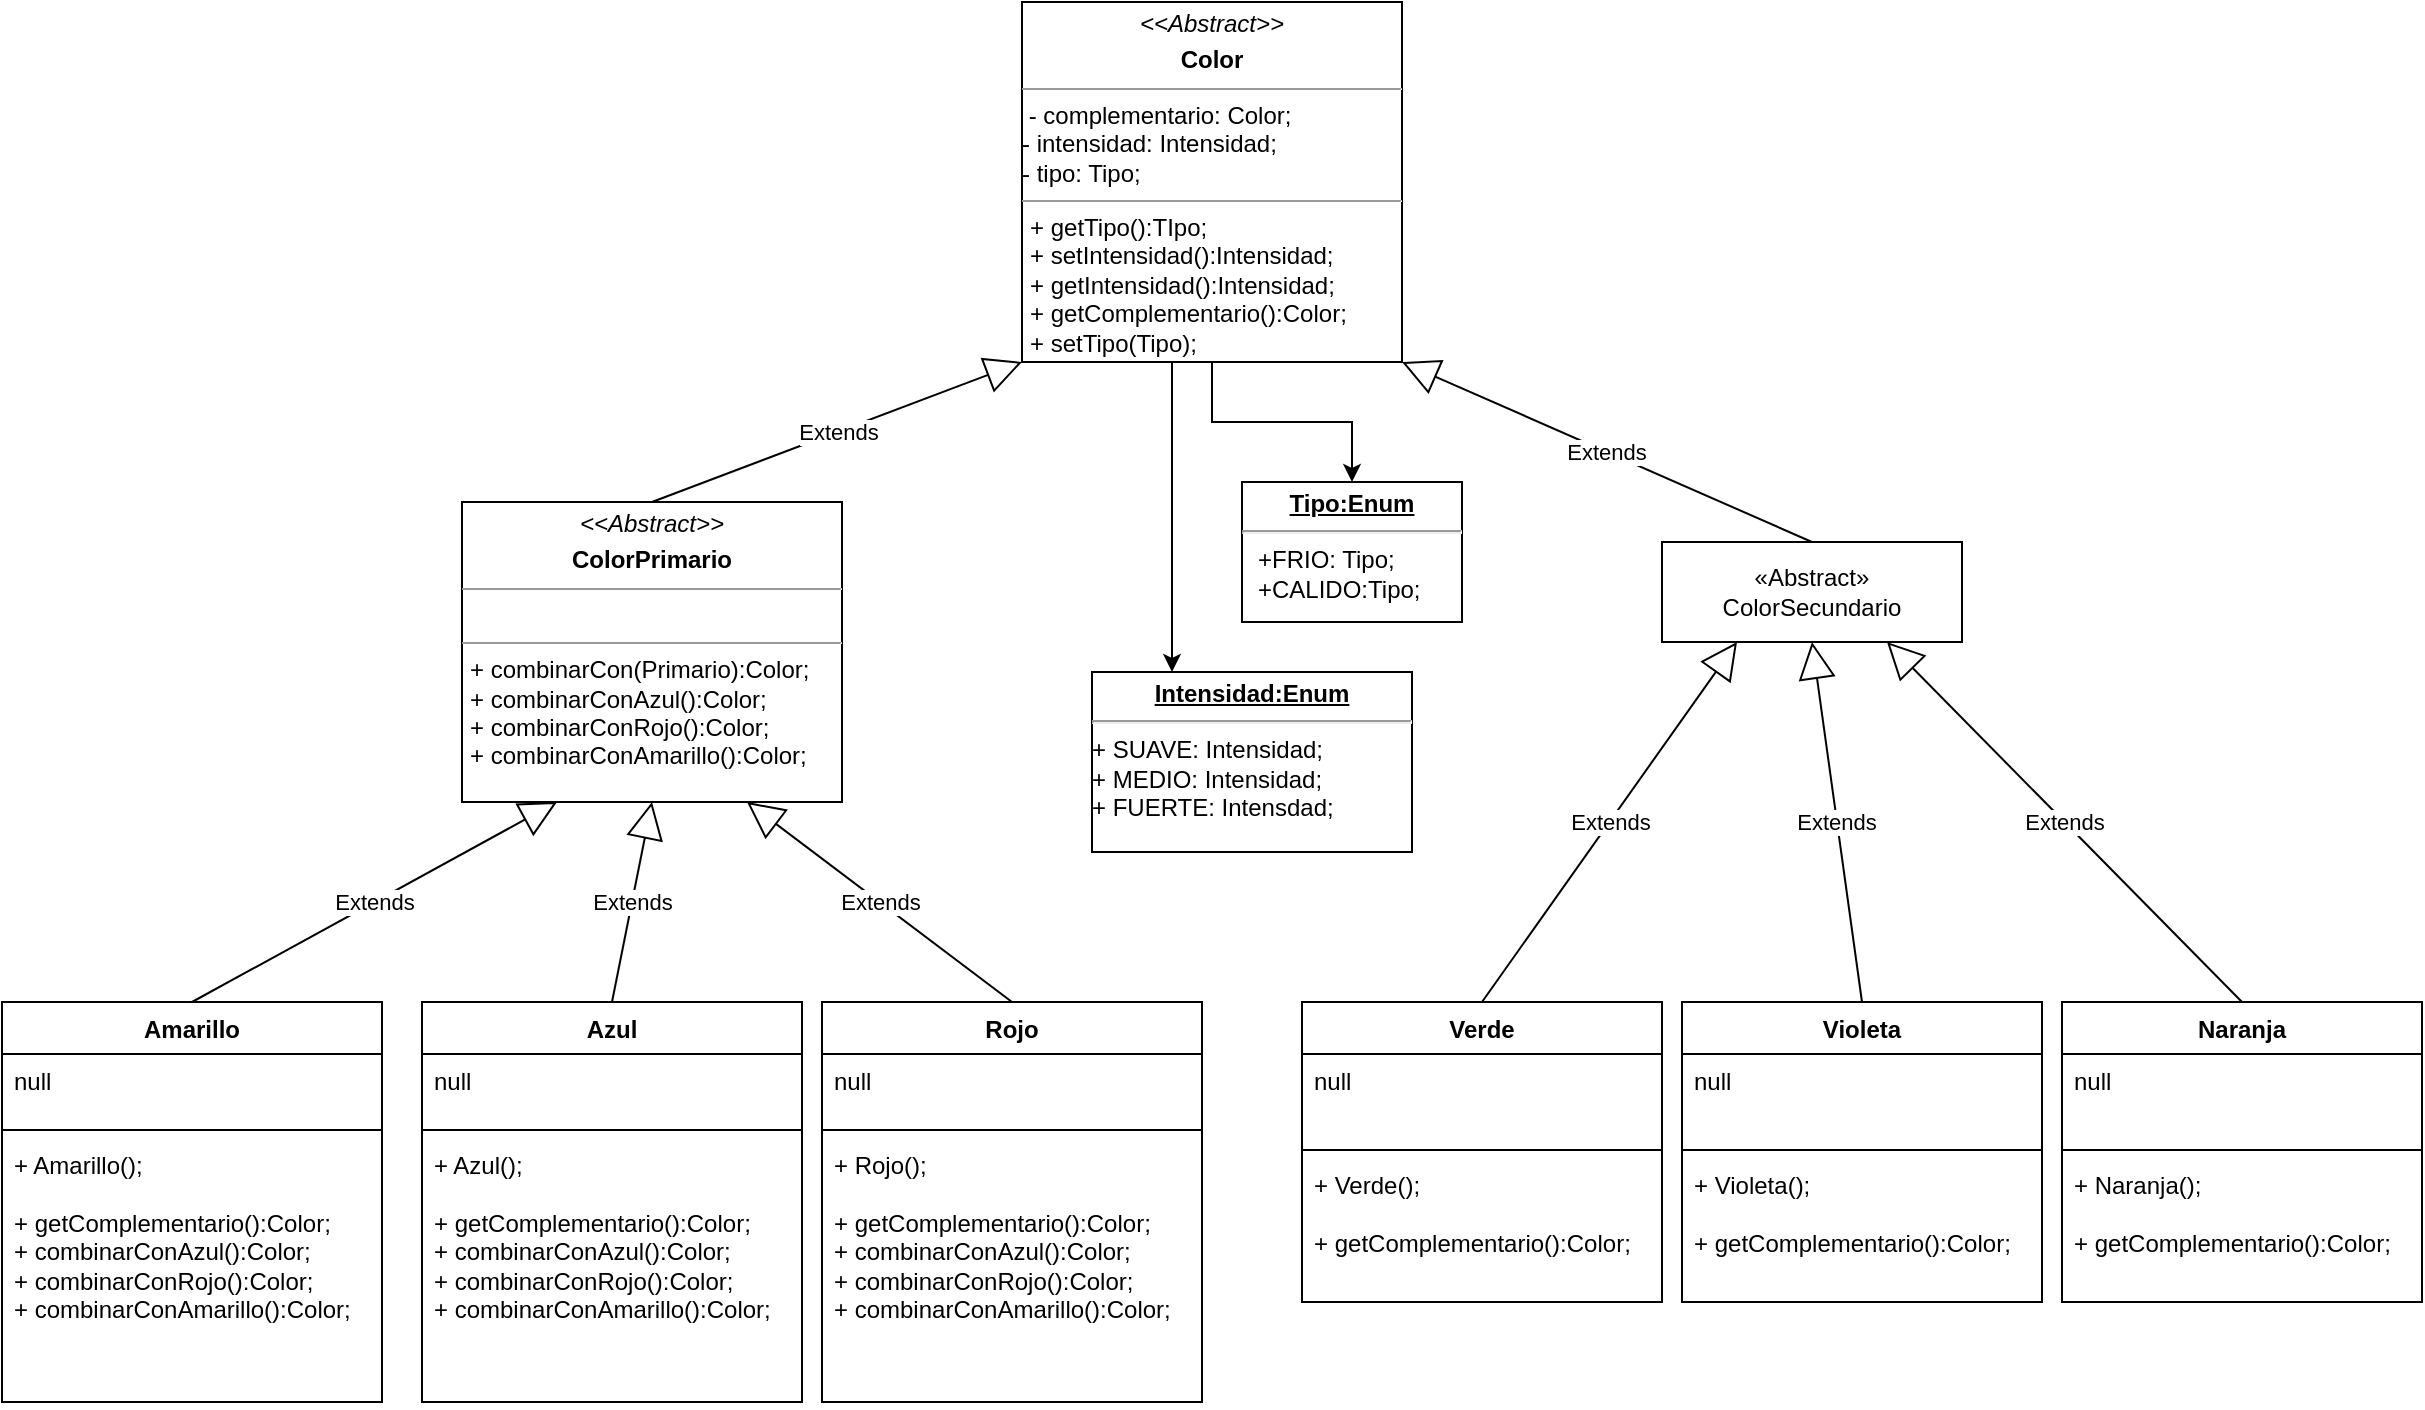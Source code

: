 <mxfile version="23.1.6" type="github">
  <diagram name="Page-1" id="pyghuf_CWXDMgK_pi5fP">
    <mxGraphModel dx="1352" dy="702" grid="1" gridSize="10" guides="1" tooltips="1" connect="1" arrows="1" fold="1" page="1" pageScale="1" pageWidth="1100" pageHeight="850" math="0" shadow="0">
      <root>
        <mxCell id="0" />
        <mxCell id="1" parent="0" />
        <mxCell id="8REWzd8MuH-BiJDe0KrL-76" value="" style="edgeStyle=orthogonalEdgeStyle;rounded=0;orthogonalLoop=1;jettySize=auto;html=1;" edge="1" parent="1" source="8REWzd8MuH-BiJDe0KrL-38" target="8REWzd8MuH-BiJDe0KrL-66">
          <mxGeometry relative="1" as="geometry" />
        </mxCell>
        <mxCell id="8REWzd8MuH-BiJDe0KrL-77" style="edgeStyle=orthogonalEdgeStyle;rounded=0;orthogonalLoop=1;jettySize=auto;html=1;entryX=0.25;entryY=0;entryDx=0;entryDy=0;" edge="1" parent="1" source="8REWzd8MuH-BiJDe0KrL-38" target="8REWzd8MuH-BiJDe0KrL-67">
          <mxGeometry relative="1" as="geometry">
            <Array as="points">
              <mxPoint x="1065" y="300" />
              <mxPoint x="1065" y="300" />
            </Array>
          </mxGeometry>
        </mxCell>
        <mxCell id="8REWzd8MuH-BiJDe0KrL-38" value="&lt;p style=&quot;margin:0px;margin-top:4px;text-align:center;&quot;&gt;&lt;i&gt;&amp;lt;&amp;lt;Abstract&amp;gt;&amp;gt;&lt;/i&gt;&lt;/p&gt;&lt;p style=&quot;margin:0px;margin-top:4px;text-align:center;&quot;&gt;&lt;b&gt;Color&lt;/b&gt;&lt;br&gt;&lt;/p&gt;&lt;hr size=&quot;1&quot;&gt;&amp;nbsp;- complementario: Color;&lt;br&gt;- intensidad: Intensidad;&lt;br&gt;- tipo: Tipo;&lt;br&gt;&lt;hr size=&quot;1&quot;&gt;&lt;p style=&quot;margin:0px;margin-left:4px;&quot;&gt;+ getTipo():TIpo;&lt;br&gt;+ setIntensidad():Intensidad;&lt;br&gt;+ getIntensidad():Intensidad;&lt;br&gt;+ getComplementario():Color;&lt;/p&gt;&lt;p style=&quot;margin:0px;margin-left:4px;&quot;&gt;+ setTipo(Tipo);&lt;br&gt;&lt;/p&gt;" style="verticalAlign=top;align=left;overflow=fill;html=1;whiteSpace=wrap;" vertex="1" parent="1">
          <mxGeometry x="990" y="60" width="190" height="180" as="geometry" />
        </mxCell>
        <mxCell id="8REWzd8MuH-BiJDe0KrL-39" value="«Abstract»&lt;br&gt;ColorSecundario" style="html=1;dropTarget=0;whiteSpace=wrap;" vertex="1" parent="1">
          <mxGeometry x="1310" y="330" width="150" height="50" as="geometry" />
        </mxCell>
        <mxCell id="8REWzd8MuH-BiJDe0KrL-41" value="&lt;p style=&quot;margin:0px;margin-top:4px;text-align:center;&quot;&gt;&lt;i&gt;&amp;lt;&amp;lt;Abstract&amp;gt;&amp;gt;&lt;/i&gt;&lt;b&gt;&lt;br&gt;&lt;/b&gt;&lt;/p&gt;&lt;p style=&quot;margin:0px;margin-top:4px;text-align:center;&quot;&gt;&lt;b&gt;ColorPrimario&lt;/b&gt;&lt;br&gt;&lt;/p&gt;&lt;hr size=&quot;1&quot;&gt;&lt;br&gt;&lt;hr size=&quot;1&quot;&gt;&lt;p style=&quot;margin:0px;margin-left:4px;&quot;&gt;+ combinarCon(Primario):Color;&lt;br&gt;+ combinarConAzul():Color;&lt;br&gt;+ combinarConRojo():Color;&lt;br&gt;+ combinarConAmarillo():Color;&lt;/p&gt;" style="verticalAlign=top;align=left;overflow=fill;html=1;whiteSpace=wrap;" vertex="1" parent="1">
          <mxGeometry x="710" y="310" width="190" height="150" as="geometry" />
        </mxCell>
        <mxCell id="8REWzd8MuH-BiJDe0KrL-42" value="Amarillo" style="swimlane;fontStyle=1;align=center;verticalAlign=top;childLayout=stackLayout;horizontal=1;startSize=26;horizontalStack=0;resizeParent=1;resizeParentMax=0;resizeLast=0;collapsible=1;marginBottom=0;whiteSpace=wrap;html=1;" vertex="1" parent="1">
          <mxGeometry x="480" y="560" width="190" height="200" as="geometry" />
        </mxCell>
        <mxCell id="8REWzd8MuH-BiJDe0KrL-43" value="null" style="text;strokeColor=none;fillColor=none;align=left;verticalAlign=top;spacingLeft=4;spacingRight=4;overflow=hidden;rotatable=0;points=[[0,0.5],[1,0.5]];portConstraint=eastwest;whiteSpace=wrap;html=1;" vertex="1" parent="8REWzd8MuH-BiJDe0KrL-42">
          <mxGeometry y="26" width="190" height="34" as="geometry" />
        </mxCell>
        <mxCell id="8REWzd8MuH-BiJDe0KrL-44" value="" style="line;strokeWidth=1;fillColor=none;align=left;verticalAlign=middle;spacingTop=-1;spacingLeft=3;spacingRight=3;rotatable=0;labelPosition=right;points=[];portConstraint=eastwest;strokeColor=inherit;" vertex="1" parent="8REWzd8MuH-BiJDe0KrL-42">
          <mxGeometry y="60" width="190" height="8" as="geometry" />
        </mxCell>
        <mxCell id="8REWzd8MuH-BiJDe0KrL-45" value="+ Amarillo();&lt;br&gt;&lt;br&gt;+ getComplementario():Color;&lt;br&gt;+ combinarConAzul():Color;&lt;br&gt;+ combinarConRojo():Color;&lt;br&gt;+ combinarConAmarillo():Color;" style="text;strokeColor=none;fillColor=none;align=left;verticalAlign=top;spacingLeft=4;spacingRight=4;overflow=hidden;rotatable=0;points=[[0,0.5],[1,0.5]];portConstraint=eastwest;whiteSpace=wrap;html=1;" vertex="1" parent="8REWzd8MuH-BiJDe0KrL-42">
          <mxGeometry y="68" width="190" height="132" as="geometry" />
        </mxCell>
        <mxCell id="8REWzd8MuH-BiJDe0KrL-46" value="Azul" style="swimlane;fontStyle=1;align=center;verticalAlign=top;childLayout=stackLayout;horizontal=1;startSize=26;horizontalStack=0;resizeParent=1;resizeParentMax=0;resizeLast=0;collapsible=1;marginBottom=0;whiteSpace=wrap;html=1;" vertex="1" parent="1">
          <mxGeometry x="690" y="560" width="190" height="200" as="geometry" />
        </mxCell>
        <mxCell id="8REWzd8MuH-BiJDe0KrL-47" value="null" style="text;strokeColor=none;fillColor=none;align=left;verticalAlign=top;spacingLeft=4;spacingRight=4;overflow=hidden;rotatable=0;points=[[0,0.5],[1,0.5]];portConstraint=eastwest;whiteSpace=wrap;html=1;" vertex="1" parent="8REWzd8MuH-BiJDe0KrL-46">
          <mxGeometry y="26" width="190" height="34" as="geometry" />
        </mxCell>
        <mxCell id="8REWzd8MuH-BiJDe0KrL-48" value="" style="line;strokeWidth=1;fillColor=none;align=left;verticalAlign=middle;spacingTop=-1;spacingLeft=3;spacingRight=3;rotatable=0;labelPosition=right;points=[];portConstraint=eastwest;strokeColor=inherit;" vertex="1" parent="8REWzd8MuH-BiJDe0KrL-46">
          <mxGeometry y="60" width="190" height="8" as="geometry" />
        </mxCell>
        <mxCell id="8REWzd8MuH-BiJDe0KrL-49" value="+ Azul();&lt;br&gt;&lt;br&gt;+ getComplementario():Color;&lt;br&gt;+ combinarConAzul():Color;&lt;br&gt;+ combinarConRojo():Color;&lt;br&gt;+ combinarConAmarillo():Color;" style="text;strokeColor=none;fillColor=none;align=left;verticalAlign=top;spacingLeft=4;spacingRight=4;overflow=hidden;rotatable=0;points=[[0,0.5],[1,0.5]];portConstraint=eastwest;whiteSpace=wrap;html=1;" vertex="1" parent="8REWzd8MuH-BiJDe0KrL-46">
          <mxGeometry y="68" width="190" height="132" as="geometry" />
        </mxCell>
        <mxCell id="8REWzd8MuH-BiJDe0KrL-50" value="Rojo" style="swimlane;fontStyle=1;align=center;verticalAlign=top;childLayout=stackLayout;horizontal=1;startSize=26;horizontalStack=0;resizeParent=1;resizeParentMax=0;resizeLast=0;collapsible=1;marginBottom=0;whiteSpace=wrap;html=1;" vertex="1" parent="1">
          <mxGeometry x="890" y="560" width="190" height="200" as="geometry" />
        </mxCell>
        <mxCell id="8REWzd8MuH-BiJDe0KrL-51" value="null" style="text;strokeColor=none;fillColor=none;align=left;verticalAlign=top;spacingLeft=4;spacingRight=4;overflow=hidden;rotatable=0;points=[[0,0.5],[1,0.5]];portConstraint=eastwest;whiteSpace=wrap;html=1;" vertex="1" parent="8REWzd8MuH-BiJDe0KrL-50">
          <mxGeometry y="26" width="190" height="34" as="geometry" />
        </mxCell>
        <mxCell id="8REWzd8MuH-BiJDe0KrL-52" value="" style="line;strokeWidth=1;fillColor=none;align=left;verticalAlign=middle;spacingTop=-1;spacingLeft=3;spacingRight=3;rotatable=0;labelPosition=right;points=[];portConstraint=eastwest;strokeColor=inherit;" vertex="1" parent="8REWzd8MuH-BiJDe0KrL-50">
          <mxGeometry y="60" width="190" height="8" as="geometry" />
        </mxCell>
        <mxCell id="8REWzd8MuH-BiJDe0KrL-53" value="+ Rojo();&lt;br&gt;&lt;br&gt;+ getComplementario():Color;&lt;br&gt;+ combinarConAzul():Color;&lt;br&gt;+ combinarConRojo():Color;&lt;br&gt;+ combinarConAmarillo():Color;" style="text;strokeColor=none;fillColor=none;align=left;verticalAlign=top;spacingLeft=4;spacingRight=4;overflow=hidden;rotatable=0;points=[[0,0.5],[1,0.5]];portConstraint=eastwest;whiteSpace=wrap;html=1;" vertex="1" parent="8REWzd8MuH-BiJDe0KrL-50">
          <mxGeometry y="68" width="190" height="132" as="geometry" />
        </mxCell>
        <mxCell id="8REWzd8MuH-BiJDe0KrL-54" value="Verde" style="swimlane;fontStyle=1;align=center;verticalAlign=top;childLayout=stackLayout;horizontal=1;startSize=26;horizontalStack=0;resizeParent=1;resizeParentMax=0;resizeLast=0;collapsible=1;marginBottom=0;whiteSpace=wrap;html=1;" vertex="1" parent="1">
          <mxGeometry x="1130" y="560" width="180" height="150" as="geometry" />
        </mxCell>
        <mxCell id="8REWzd8MuH-BiJDe0KrL-55" value="null" style="text;strokeColor=none;fillColor=none;align=left;verticalAlign=top;spacingLeft=4;spacingRight=4;overflow=hidden;rotatable=0;points=[[0,0.5],[1,0.5]];portConstraint=eastwest;whiteSpace=wrap;html=1;" vertex="1" parent="8REWzd8MuH-BiJDe0KrL-54">
          <mxGeometry y="26" width="180" height="44" as="geometry" />
        </mxCell>
        <mxCell id="8REWzd8MuH-BiJDe0KrL-56" value="" style="line;strokeWidth=1;fillColor=none;align=left;verticalAlign=middle;spacingTop=-1;spacingLeft=3;spacingRight=3;rotatable=0;labelPosition=right;points=[];portConstraint=eastwest;strokeColor=inherit;" vertex="1" parent="8REWzd8MuH-BiJDe0KrL-54">
          <mxGeometry y="70" width="180" height="8" as="geometry" />
        </mxCell>
        <mxCell id="8REWzd8MuH-BiJDe0KrL-57" value="+ Verde();&lt;br&gt;&lt;br&gt;+ getComplementario():Color;" style="text;strokeColor=none;fillColor=none;align=left;verticalAlign=top;spacingLeft=4;spacingRight=4;overflow=hidden;rotatable=0;points=[[0,0.5],[1,0.5]];portConstraint=eastwest;whiteSpace=wrap;html=1;" vertex="1" parent="8REWzd8MuH-BiJDe0KrL-54">
          <mxGeometry y="78" width="180" height="72" as="geometry" />
        </mxCell>
        <mxCell id="8REWzd8MuH-BiJDe0KrL-58" value="Violeta" style="swimlane;fontStyle=1;align=center;verticalAlign=top;childLayout=stackLayout;horizontal=1;startSize=26;horizontalStack=0;resizeParent=1;resizeParentMax=0;resizeLast=0;collapsible=1;marginBottom=0;whiteSpace=wrap;html=1;" vertex="1" parent="1">
          <mxGeometry x="1320" y="560" width="180" height="150" as="geometry" />
        </mxCell>
        <mxCell id="8REWzd8MuH-BiJDe0KrL-59" value="null" style="text;strokeColor=none;fillColor=none;align=left;verticalAlign=top;spacingLeft=4;spacingRight=4;overflow=hidden;rotatable=0;points=[[0,0.5],[1,0.5]];portConstraint=eastwest;whiteSpace=wrap;html=1;" vertex="1" parent="8REWzd8MuH-BiJDe0KrL-58">
          <mxGeometry y="26" width="180" height="44" as="geometry" />
        </mxCell>
        <mxCell id="8REWzd8MuH-BiJDe0KrL-60" value="" style="line;strokeWidth=1;fillColor=none;align=left;verticalAlign=middle;spacingTop=-1;spacingLeft=3;spacingRight=3;rotatable=0;labelPosition=right;points=[];portConstraint=eastwest;strokeColor=inherit;" vertex="1" parent="8REWzd8MuH-BiJDe0KrL-58">
          <mxGeometry y="70" width="180" height="8" as="geometry" />
        </mxCell>
        <mxCell id="8REWzd8MuH-BiJDe0KrL-61" value="+ Violeta();&lt;br&gt;&lt;br&gt;+ getComplementario():Color;" style="text;strokeColor=none;fillColor=none;align=left;verticalAlign=top;spacingLeft=4;spacingRight=4;overflow=hidden;rotatable=0;points=[[0,0.5],[1,0.5]];portConstraint=eastwest;whiteSpace=wrap;html=1;" vertex="1" parent="8REWzd8MuH-BiJDe0KrL-58">
          <mxGeometry y="78" width="180" height="72" as="geometry" />
        </mxCell>
        <mxCell id="8REWzd8MuH-BiJDe0KrL-62" value="Naranja" style="swimlane;fontStyle=1;align=center;verticalAlign=top;childLayout=stackLayout;horizontal=1;startSize=26;horizontalStack=0;resizeParent=1;resizeParentMax=0;resizeLast=0;collapsible=1;marginBottom=0;whiteSpace=wrap;html=1;" vertex="1" parent="1">
          <mxGeometry x="1510" y="560" width="180" height="150" as="geometry" />
        </mxCell>
        <mxCell id="8REWzd8MuH-BiJDe0KrL-63" value="null" style="text;strokeColor=none;fillColor=none;align=left;verticalAlign=top;spacingLeft=4;spacingRight=4;overflow=hidden;rotatable=0;points=[[0,0.5],[1,0.5]];portConstraint=eastwest;whiteSpace=wrap;html=1;" vertex="1" parent="8REWzd8MuH-BiJDe0KrL-62">
          <mxGeometry y="26" width="180" height="44" as="geometry" />
        </mxCell>
        <mxCell id="8REWzd8MuH-BiJDe0KrL-64" value="" style="line;strokeWidth=1;fillColor=none;align=left;verticalAlign=middle;spacingTop=-1;spacingLeft=3;spacingRight=3;rotatable=0;labelPosition=right;points=[];portConstraint=eastwest;strokeColor=inherit;" vertex="1" parent="8REWzd8MuH-BiJDe0KrL-62">
          <mxGeometry y="70" width="180" height="8" as="geometry" />
        </mxCell>
        <mxCell id="8REWzd8MuH-BiJDe0KrL-65" value="+ Naranja();&lt;br&gt;&lt;br&gt;+ getComplementario():Color;" style="text;strokeColor=none;fillColor=none;align=left;verticalAlign=top;spacingLeft=4;spacingRight=4;overflow=hidden;rotatable=0;points=[[0,0.5],[1,0.5]];portConstraint=eastwest;whiteSpace=wrap;html=1;" vertex="1" parent="8REWzd8MuH-BiJDe0KrL-62">
          <mxGeometry y="78" width="180" height="72" as="geometry" />
        </mxCell>
        <mxCell id="8REWzd8MuH-BiJDe0KrL-66" value="&lt;p style=&quot;margin:0px;margin-top:4px;text-align:center;text-decoration:underline;&quot;&gt;&lt;b&gt;Tipo:Enum&lt;/b&gt;&lt;/p&gt;&lt;hr&gt;&lt;p style=&quot;margin:0px;margin-left:8px;&quot;&gt;+FRIO: Tipo;&lt;/p&gt;&lt;p style=&quot;margin:0px;margin-left:8px;&quot;&gt;+CALIDO:Tipo;&lt;br&gt;&lt;/p&gt;" style="verticalAlign=top;align=left;overflow=fill;html=1;whiteSpace=wrap;" vertex="1" parent="1">
          <mxGeometry x="1100" y="300" width="110" height="70" as="geometry" />
        </mxCell>
        <mxCell id="8REWzd8MuH-BiJDe0KrL-67" value="&lt;p style=&quot;margin:0px;margin-top:4px;text-align:center;text-decoration:underline;&quot;&gt;&lt;b&gt;Intensidad:Enum&lt;/b&gt;&lt;/p&gt;&lt;hr&gt;+ SUAVE: Intensidad;&lt;br&gt;+ MEDIO: Intensidad;&lt;br&gt;+ FUERTE: Intensdad;&lt;div&gt;&lt;br/&gt;&lt;/div&gt;" style="verticalAlign=top;align=left;overflow=fill;html=1;whiteSpace=wrap;" vertex="1" parent="1">
          <mxGeometry x="1025" y="395" width="160" height="90" as="geometry" />
        </mxCell>
        <mxCell id="8REWzd8MuH-BiJDe0KrL-68" value="Extends" style="endArrow=block;endSize=16;endFill=0;html=1;rounded=0;entryX=0.5;entryY=1;entryDx=0;entryDy=0;exitX=0.5;exitY=0;exitDx=0;exitDy=0;" edge="1" parent="1" source="8REWzd8MuH-BiJDe0KrL-58" target="8REWzd8MuH-BiJDe0KrL-39">
          <mxGeometry width="160" relative="1" as="geometry">
            <mxPoint x="1310" y="450" as="sourcePoint" />
            <mxPoint x="1470" y="450" as="targetPoint" />
          </mxGeometry>
        </mxCell>
        <mxCell id="8REWzd8MuH-BiJDe0KrL-69" value="Extends" style="endArrow=block;endSize=16;endFill=0;html=1;rounded=0;entryX=0.25;entryY=1;entryDx=0;entryDy=0;exitX=0.5;exitY=0;exitDx=0;exitDy=0;" edge="1" parent="1" source="8REWzd8MuH-BiJDe0KrL-54" target="8REWzd8MuH-BiJDe0KrL-39">
          <mxGeometry width="160" relative="1" as="geometry">
            <mxPoint x="1320" y="460" as="sourcePoint" />
            <mxPoint x="1480" y="460" as="targetPoint" />
          </mxGeometry>
        </mxCell>
        <mxCell id="8REWzd8MuH-BiJDe0KrL-70" value="Extends" style="endArrow=block;endSize=16;endFill=0;html=1;rounded=0;entryX=0.75;entryY=1;entryDx=0;entryDy=0;exitX=0.5;exitY=0;exitDx=0;exitDy=0;" edge="1" parent="1" source="8REWzd8MuH-BiJDe0KrL-62" target="8REWzd8MuH-BiJDe0KrL-39">
          <mxGeometry width="160" relative="1" as="geometry">
            <mxPoint x="1330" y="470" as="sourcePoint" />
            <mxPoint x="1490" y="470" as="targetPoint" />
          </mxGeometry>
        </mxCell>
        <mxCell id="8REWzd8MuH-BiJDe0KrL-71" value="Extends" style="endArrow=block;endSize=16;endFill=0;html=1;rounded=0;entryX=0.75;entryY=1;entryDx=0;entryDy=0;exitX=0.5;exitY=0;exitDx=0;exitDy=0;" edge="1" parent="1" source="8REWzd8MuH-BiJDe0KrL-50" target="8REWzd8MuH-BiJDe0KrL-41">
          <mxGeometry width="160" relative="1" as="geometry">
            <mxPoint x="800" y="500" as="sourcePoint" />
            <mxPoint x="960" y="500" as="targetPoint" />
          </mxGeometry>
        </mxCell>
        <mxCell id="8REWzd8MuH-BiJDe0KrL-72" value="Extends" style="endArrow=block;endSize=16;endFill=0;html=1;rounded=0;entryX=0.25;entryY=1;entryDx=0;entryDy=0;exitX=0.5;exitY=0;exitDx=0;exitDy=0;" edge="1" parent="1" source="8REWzd8MuH-BiJDe0KrL-42" target="8REWzd8MuH-BiJDe0KrL-41">
          <mxGeometry width="160" relative="1" as="geometry">
            <mxPoint x="480" y="410" as="sourcePoint" />
            <mxPoint x="640" y="410" as="targetPoint" />
          </mxGeometry>
        </mxCell>
        <mxCell id="8REWzd8MuH-BiJDe0KrL-73" value="Extends" style="endArrow=block;endSize=16;endFill=0;html=1;rounded=0;entryX=0.5;entryY=1;entryDx=0;entryDy=0;exitX=0.5;exitY=0;exitDx=0;exitDy=0;" edge="1" parent="1" source="8REWzd8MuH-BiJDe0KrL-46" target="8REWzd8MuH-BiJDe0KrL-41">
          <mxGeometry width="160" relative="1" as="geometry">
            <mxPoint x="420" y="450" as="sourcePoint" />
            <mxPoint x="580" y="450" as="targetPoint" />
          </mxGeometry>
        </mxCell>
        <mxCell id="8REWzd8MuH-BiJDe0KrL-74" value="Extends" style="endArrow=block;endSize=16;endFill=0;html=1;rounded=0;entryX=0;entryY=1;entryDx=0;entryDy=0;exitX=0.5;exitY=0;exitDx=0;exitDy=0;" edge="1" parent="1" source="8REWzd8MuH-BiJDe0KrL-41" target="8REWzd8MuH-BiJDe0KrL-38">
          <mxGeometry width="160" relative="1" as="geometry">
            <mxPoint x="750" y="240" as="sourcePoint" />
            <mxPoint x="910" y="240" as="targetPoint" />
          </mxGeometry>
        </mxCell>
        <mxCell id="8REWzd8MuH-BiJDe0KrL-75" value="Extends" style="endArrow=block;endSize=16;endFill=0;html=1;rounded=0;entryX=1;entryY=1;entryDx=0;entryDy=0;exitX=0.5;exitY=0;exitDx=0;exitDy=0;" edge="1" parent="1" source="8REWzd8MuH-BiJDe0KrL-39" target="8REWzd8MuH-BiJDe0KrL-38">
          <mxGeometry width="160" relative="1" as="geometry">
            <mxPoint x="1250" y="290" as="sourcePoint" />
            <mxPoint x="1410" y="290" as="targetPoint" />
          </mxGeometry>
        </mxCell>
      </root>
    </mxGraphModel>
  </diagram>
</mxfile>
